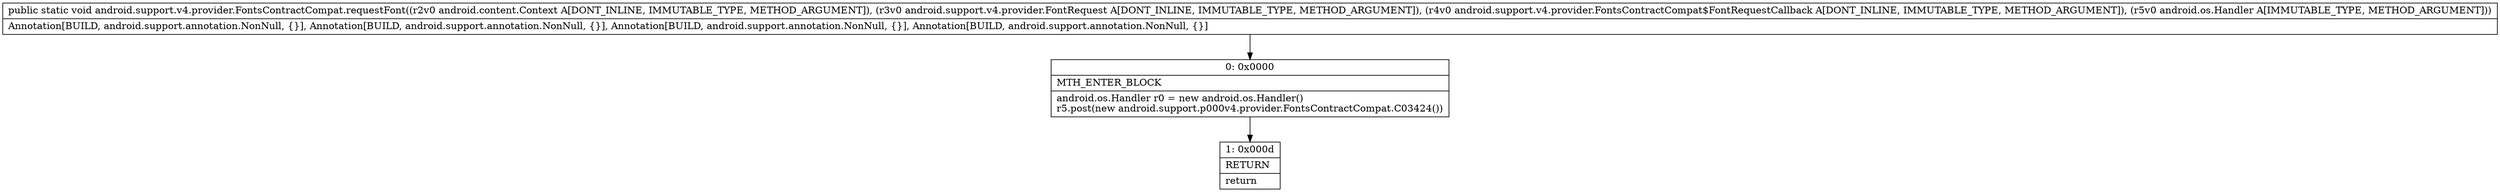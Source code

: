 digraph "CFG forandroid.support.v4.provider.FontsContractCompat.requestFont(Landroid\/content\/Context;Landroid\/support\/v4\/provider\/FontRequest;Landroid\/support\/v4\/provider\/FontsContractCompat$FontRequestCallback;Landroid\/os\/Handler;)V" {
Node_0 [shape=record,label="{0\:\ 0x0000|MTH_ENTER_BLOCK\l|android.os.Handler r0 = new android.os.Handler()\lr5.post(new android.support.p000v4.provider.FontsContractCompat.C03424())\l}"];
Node_1 [shape=record,label="{1\:\ 0x000d|RETURN\l|return\l}"];
MethodNode[shape=record,label="{public static void android.support.v4.provider.FontsContractCompat.requestFont((r2v0 android.content.Context A[DONT_INLINE, IMMUTABLE_TYPE, METHOD_ARGUMENT]), (r3v0 android.support.v4.provider.FontRequest A[DONT_INLINE, IMMUTABLE_TYPE, METHOD_ARGUMENT]), (r4v0 android.support.v4.provider.FontsContractCompat$FontRequestCallback A[DONT_INLINE, IMMUTABLE_TYPE, METHOD_ARGUMENT]), (r5v0 android.os.Handler A[IMMUTABLE_TYPE, METHOD_ARGUMENT]))  | Annotation[BUILD, android.support.annotation.NonNull, \{\}], Annotation[BUILD, android.support.annotation.NonNull, \{\}], Annotation[BUILD, android.support.annotation.NonNull, \{\}], Annotation[BUILD, android.support.annotation.NonNull, \{\}]\l}"];
MethodNode -> Node_0;
Node_0 -> Node_1;
}

